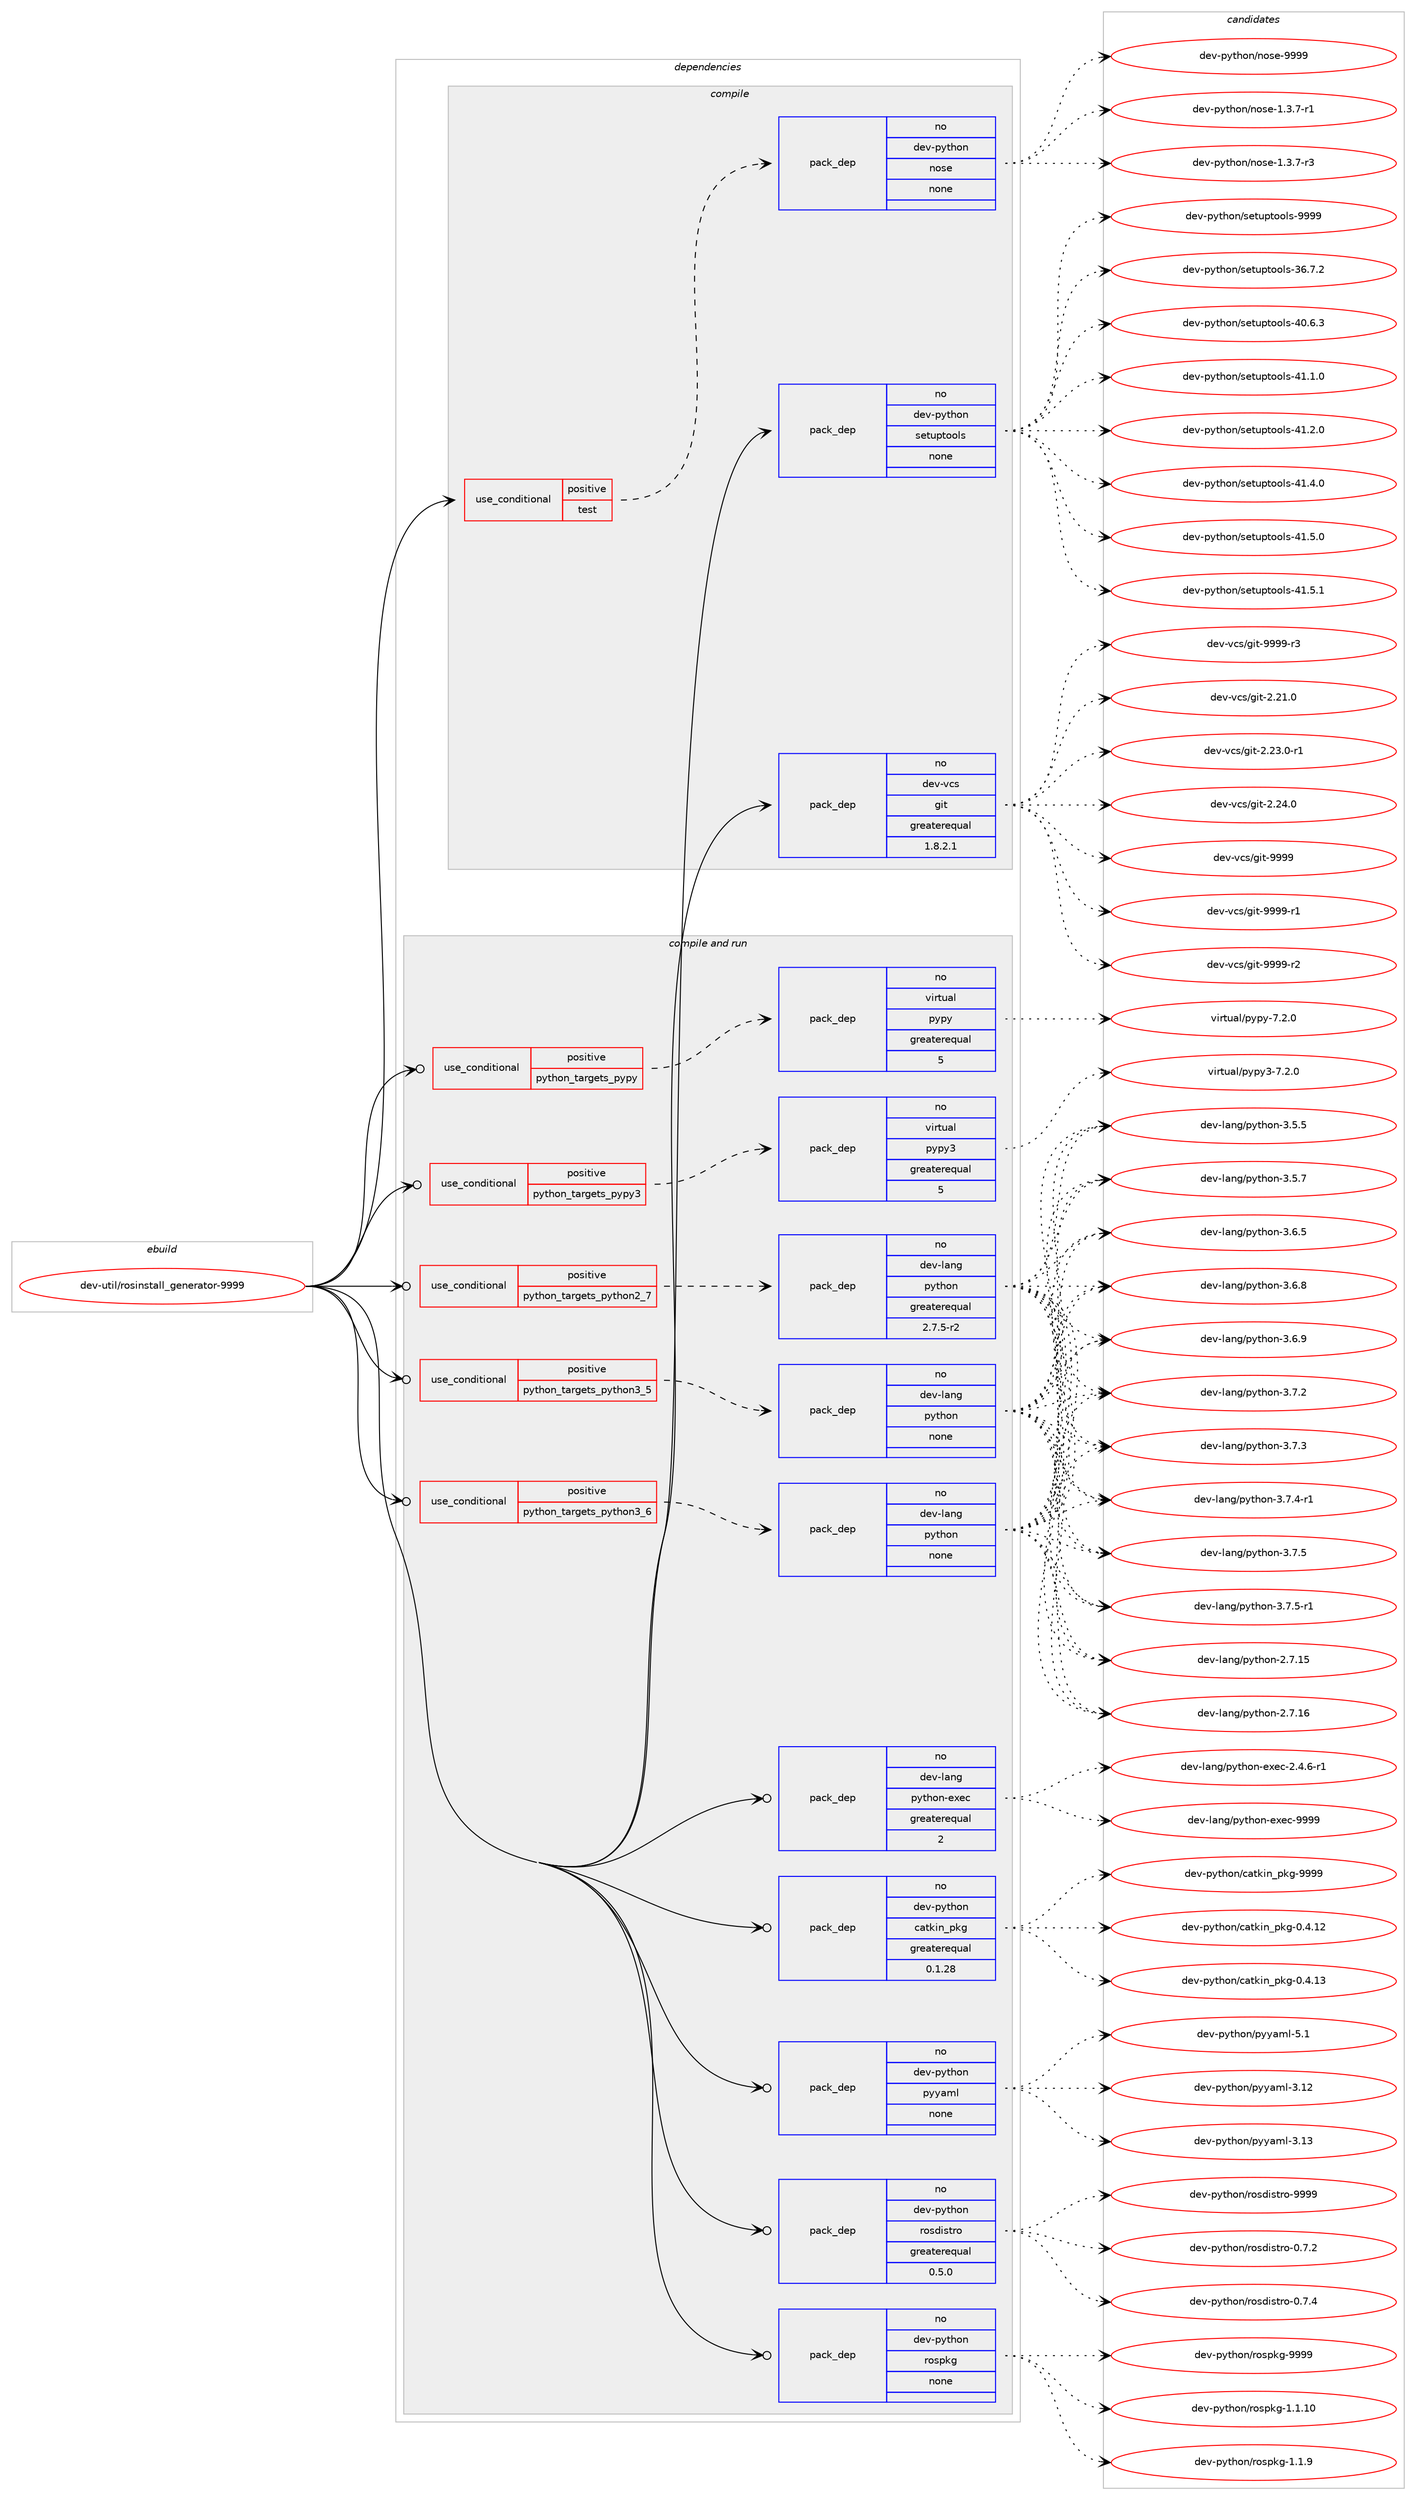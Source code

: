 digraph prolog {

# *************
# Graph options
# *************

newrank=true;
concentrate=true;
compound=true;
graph [rankdir=LR,fontname=Helvetica,fontsize=10,ranksep=1.5];#, ranksep=2.5, nodesep=0.2];
edge  [arrowhead=vee];
node  [fontname=Helvetica,fontsize=10];

# **********
# The ebuild
# **********

subgraph cluster_leftcol {
color=gray;
rank=same;
label=<<i>ebuild</i>>;
id [label="dev-util/rosinstall_generator-9999", color=red, width=4, href="../dev-util/rosinstall_generator-9999.svg"];
}

# ****************
# The dependencies
# ****************

subgraph cluster_midcol {
color=gray;
label=<<i>dependencies</i>>;
subgraph cluster_compile {
fillcolor="#eeeeee";
style=filled;
label=<<i>compile</i>>;
subgraph cond183264 {
dependency731945 [label=<<TABLE BORDER="0" CELLBORDER="1" CELLSPACING="0" CELLPADDING="4"><TR><TD ROWSPAN="3" CELLPADDING="10">use_conditional</TD></TR><TR><TD>positive</TD></TR><TR><TD>test</TD></TR></TABLE>>, shape=none, color=red];
subgraph pack536493 {
dependency731946 [label=<<TABLE BORDER="0" CELLBORDER="1" CELLSPACING="0" CELLPADDING="4" WIDTH="220"><TR><TD ROWSPAN="6" CELLPADDING="30">pack_dep</TD></TR><TR><TD WIDTH="110">no</TD></TR><TR><TD>dev-python</TD></TR><TR><TD>nose</TD></TR><TR><TD>none</TD></TR><TR><TD></TD></TR></TABLE>>, shape=none, color=blue];
}
dependency731945:e -> dependency731946:w [weight=20,style="dashed",arrowhead="vee"];
}
id:e -> dependency731945:w [weight=20,style="solid",arrowhead="vee"];
subgraph pack536494 {
dependency731947 [label=<<TABLE BORDER="0" CELLBORDER="1" CELLSPACING="0" CELLPADDING="4" WIDTH="220"><TR><TD ROWSPAN="6" CELLPADDING="30">pack_dep</TD></TR><TR><TD WIDTH="110">no</TD></TR><TR><TD>dev-python</TD></TR><TR><TD>setuptools</TD></TR><TR><TD>none</TD></TR><TR><TD></TD></TR></TABLE>>, shape=none, color=blue];
}
id:e -> dependency731947:w [weight=20,style="solid",arrowhead="vee"];
subgraph pack536495 {
dependency731948 [label=<<TABLE BORDER="0" CELLBORDER="1" CELLSPACING="0" CELLPADDING="4" WIDTH="220"><TR><TD ROWSPAN="6" CELLPADDING="30">pack_dep</TD></TR><TR><TD WIDTH="110">no</TD></TR><TR><TD>dev-vcs</TD></TR><TR><TD>git</TD></TR><TR><TD>greaterequal</TD></TR><TR><TD>1.8.2.1</TD></TR></TABLE>>, shape=none, color=blue];
}
id:e -> dependency731948:w [weight=20,style="solid",arrowhead="vee"];
}
subgraph cluster_compileandrun {
fillcolor="#eeeeee";
style=filled;
label=<<i>compile and run</i>>;
subgraph cond183265 {
dependency731949 [label=<<TABLE BORDER="0" CELLBORDER="1" CELLSPACING="0" CELLPADDING="4"><TR><TD ROWSPAN="3" CELLPADDING="10">use_conditional</TD></TR><TR><TD>positive</TD></TR><TR><TD>python_targets_pypy</TD></TR></TABLE>>, shape=none, color=red];
subgraph pack536496 {
dependency731950 [label=<<TABLE BORDER="0" CELLBORDER="1" CELLSPACING="0" CELLPADDING="4" WIDTH="220"><TR><TD ROWSPAN="6" CELLPADDING="30">pack_dep</TD></TR><TR><TD WIDTH="110">no</TD></TR><TR><TD>virtual</TD></TR><TR><TD>pypy</TD></TR><TR><TD>greaterequal</TD></TR><TR><TD>5</TD></TR></TABLE>>, shape=none, color=blue];
}
dependency731949:e -> dependency731950:w [weight=20,style="dashed",arrowhead="vee"];
}
id:e -> dependency731949:w [weight=20,style="solid",arrowhead="odotvee"];
subgraph cond183266 {
dependency731951 [label=<<TABLE BORDER="0" CELLBORDER="1" CELLSPACING="0" CELLPADDING="4"><TR><TD ROWSPAN="3" CELLPADDING="10">use_conditional</TD></TR><TR><TD>positive</TD></TR><TR><TD>python_targets_pypy3</TD></TR></TABLE>>, shape=none, color=red];
subgraph pack536497 {
dependency731952 [label=<<TABLE BORDER="0" CELLBORDER="1" CELLSPACING="0" CELLPADDING="4" WIDTH="220"><TR><TD ROWSPAN="6" CELLPADDING="30">pack_dep</TD></TR><TR><TD WIDTH="110">no</TD></TR><TR><TD>virtual</TD></TR><TR><TD>pypy3</TD></TR><TR><TD>greaterequal</TD></TR><TR><TD>5</TD></TR></TABLE>>, shape=none, color=blue];
}
dependency731951:e -> dependency731952:w [weight=20,style="dashed",arrowhead="vee"];
}
id:e -> dependency731951:w [weight=20,style="solid",arrowhead="odotvee"];
subgraph cond183267 {
dependency731953 [label=<<TABLE BORDER="0" CELLBORDER="1" CELLSPACING="0" CELLPADDING="4"><TR><TD ROWSPAN="3" CELLPADDING="10">use_conditional</TD></TR><TR><TD>positive</TD></TR><TR><TD>python_targets_python2_7</TD></TR></TABLE>>, shape=none, color=red];
subgraph pack536498 {
dependency731954 [label=<<TABLE BORDER="0" CELLBORDER="1" CELLSPACING="0" CELLPADDING="4" WIDTH="220"><TR><TD ROWSPAN="6" CELLPADDING="30">pack_dep</TD></TR><TR><TD WIDTH="110">no</TD></TR><TR><TD>dev-lang</TD></TR><TR><TD>python</TD></TR><TR><TD>greaterequal</TD></TR><TR><TD>2.7.5-r2</TD></TR></TABLE>>, shape=none, color=blue];
}
dependency731953:e -> dependency731954:w [weight=20,style="dashed",arrowhead="vee"];
}
id:e -> dependency731953:w [weight=20,style="solid",arrowhead="odotvee"];
subgraph cond183268 {
dependency731955 [label=<<TABLE BORDER="0" CELLBORDER="1" CELLSPACING="0" CELLPADDING="4"><TR><TD ROWSPAN="3" CELLPADDING="10">use_conditional</TD></TR><TR><TD>positive</TD></TR><TR><TD>python_targets_python3_5</TD></TR></TABLE>>, shape=none, color=red];
subgraph pack536499 {
dependency731956 [label=<<TABLE BORDER="0" CELLBORDER="1" CELLSPACING="0" CELLPADDING="4" WIDTH="220"><TR><TD ROWSPAN="6" CELLPADDING="30">pack_dep</TD></TR><TR><TD WIDTH="110">no</TD></TR><TR><TD>dev-lang</TD></TR><TR><TD>python</TD></TR><TR><TD>none</TD></TR><TR><TD></TD></TR></TABLE>>, shape=none, color=blue];
}
dependency731955:e -> dependency731956:w [weight=20,style="dashed",arrowhead="vee"];
}
id:e -> dependency731955:w [weight=20,style="solid",arrowhead="odotvee"];
subgraph cond183269 {
dependency731957 [label=<<TABLE BORDER="0" CELLBORDER="1" CELLSPACING="0" CELLPADDING="4"><TR><TD ROWSPAN="3" CELLPADDING="10">use_conditional</TD></TR><TR><TD>positive</TD></TR><TR><TD>python_targets_python3_6</TD></TR></TABLE>>, shape=none, color=red];
subgraph pack536500 {
dependency731958 [label=<<TABLE BORDER="0" CELLBORDER="1" CELLSPACING="0" CELLPADDING="4" WIDTH="220"><TR><TD ROWSPAN="6" CELLPADDING="30">pack_dep</TD></TR><TR><TD WIDTH="110">no</TD></TR><TR><TD>dev-lang</TD></TR><TR><TD>python</TD></TR><TR><TD>none</TD></TR><TR><TD></TD></TR></TABLE>>, shape=none, color=blue];
}
dependency731957:e -> dependency731958:w [weight=20,style="dashed",arrowhead="vee"];
}
id:e -> dependency731957:w [weight=20,style="solid",arrowhead="odotvee"];
subgraph pack536501 {
dependency731959 [label=<<TABLE BORDER="0" CELLBORDER="1" CELLSPACING="0" CELLPADDING="4" WIDTH="220"><TR><TD ROWSPAN="6" CELLPADDING="30">pack_dep</TD></TR><TR><TD WIDTH="110">no</TD></TR><TR><TD>dev-lang</TD></TR><TR><TD>python-exec</TD></TR><TR><TD>greaterequal</TD></TR><TR><TD>2</TD></TR></TABLE>>, shape=none, color=blue];
}
id:e -> dependency731959:w [weight=20,style="solid",arrowhead="odotvee"];
subgraph pack536502 {
dependency731960 [label=<<TABLE BORDER="0" CELLBORDER="1" CELLSPACING="0" CELLPADDING="4" WIDTH="220"><TR><TD ROWSPAN="6" CELLPADDING="30">pack_dep</TD></TR><TR><TD WIDTH="110">no</TD></TR><TR><TD>dev-python</TD></TR><TR><TD>catkin_pkg</TD></TR><TR><TD>greaterequal</TD></TR><TR><TD>0.1.28</TD></TR></TABLE>>, shape=none, color=blue];
}
id:e -> dependency731960:w [weight=20,style="solid",arrowhead="odotvee"];
subgraph pack536503 {
dependency731961 [label=<<TABLE BORDER="0" CELLBORDER="1" CELLSPACING="0" CELLPADDING="4" WIDTH="220"><TR><TD ROWSPAN="6" CELLPADDING="30">pack_dep</TD></TR><TR><TD WIDTH="110">no</TD></TR><TR><TD>dev-python</TD></TR><TR><TD>pyyaml</TD></TR><TR><TD>none</TD></TR><TR><TD></TD></TR></TABLE>>, shape=none, color=blue];
}
id:e -> dependency731961:w [weight=20,style="solid",arrowhead="odotvee"];
subgraph pack536504 {
dependency731962 [label=<<TABLE BORDER="0" CELLBORDER="1" CELLSPACING="0" CELLPADDING="4" WIDTH="220"><TR><TD ROWSPAN="6" CELLPADDING="30">pack_dep</TD></TR><TR><TD WIDTH="110">no</TD></TR><TR><TD>dev-python</TD></TR><TR><TD>rosdistro</TD></TR><TR><TD>greaterequal</TD></TR><TR><TD>0.5.0</TD></TR></TABLE>>, shape=none, color=blue];
}
id:e -> dependency731962:w [weight=20,style="solid",arrowhead="odotvee"];
subgraph pack536505 {
dependency731963 [label=<<TABLE BORDER="0" CELLBORDER="1" CELLSPACING="0" CELLPADDING="4" WIDTH="220"><TR><TD ROWSPAN="6" CELLPADDING="30">pack_dep</TD></TR><TR><TD WIDTH="110">no</TD></TR><TR><TD>dev-python</TD></TR><TR><TD>rospkg</TD></TR><TR><TD>none</TD></TR><TR><TD></TD></TR></TABLE>>, shape=none, color=blue];
}
id:e -> dependency731963:w [weight=20,style="solid",arrowhead="odotvee"];
}
subgraph cluster_run {
fillcolor="#eeeeee";
style=filled;
label=<<i>run</i>>;
}
}

# **************
# The candidates
# **************

subgraph cluster_choices {
rank=same;
color=gray;
label=<<i>candidates</i>>;

subgraph choice536493 {
color=black;
nodesep=1;
choice10010111845112121116104111110471101111151014549465146554511449 [label="dev-python/nose-1.3.7-r1", color=red, width=4,href="../dev-python/nose-1.3.7-r1.svg"];
choice10010111845112121116104111110471101111151014549465146554511451 [label="dev-python/nose-1.3.7-r3", color=red, width=4,href="../dev-python/nose-1.3.7-r3.svg"];
choice10010111845112121116104111110471101111151014557575757 [label="dev-python/nose-9999", color=red, width=4,href="../dev-python/nose-9999.svg"];
dependency731946:e -> choice10010111845112121116104111110471101111151014549465146554511449:w [style=dotted,weight="100"];
dependency731946:e -> choice10010111845112121116104111110471101111151014549465146554511451:w [style=dotted,weight="100"];
dependency731946:e -> choice10010111845112121116104111110471101111151014557575757:w [style=dotted,weight="100"];
}
subgraph choice536494 {
color=black;
nodesep=1;
choice100101118451121211161041111104711510111611711211611111110811545515446554650 [label="dev-python/setuptools-36.7.2", color=red, width=4,href="../dev-python/setuptools-36.7.2.svg"];
choice100101118451121211161041111104711510111611711211611111110811545524846544651 [label="dev-python/setuptools-40.6.3", color=red, width=4,href="../dev-python/setuptools-40.6.3.svg"];
choice100101118451121211161041111104711510111611711211611111110811545524946494648 [label="dev-python/setuptools-41.1.0", color=red, width=4,href="../dev-python/setuptools-41.1.0.svg"];
choice100101118451121211161041111104711510111611711211611111110811545524946504648 [label="dev-python/setuptools-41.2.0", color=red, width=4,href="../dev-python/setuptools-41.2.0.svg"];
choice100101118451121211161041111104711510111611711211611111110811545524946524648 [label="dev-python/setuptools-41.4.0", color=red, width=4,href="../dev-python/setuptools-41.4.0.svg"];
choice100101118451121211161041111104711510111611711211611111110811545524946534648 [label="dev-python/setuptools-41.5.0", color=red, width=4,href="../dev-python/setuptools-41.5.0.svg"];
choice100101118451121211161041111104711510111611711211611111110811545524946534649 [label="dev-python/setuptools-41.5.1", color=red, width=4,href="../dev-python/setuptools-41.5.1.svg"];
choice10010111845112121116104111110471151011161171121161111111081154557575757 [label="dev-python/setuptools-9999", color=red, width=4,href="../dev-python/setuptools-9999.svg"];
dependency731947:e -> choice100101118451121211161041111104711510111611711211611111110811545515446554650:w [style=dotted,weight="100"];
dependency731947:e -> choice100101118451121211161041111104711510111611711211611111110811545524846544651:w [style=dotted,weight="100"];
dependency731947:e -> choice100101118451121211161041111104711510111611711211611111110811545524946494648:w [style=dotted,weight="100"];
dependency731947:e -> choice100101118451121211161041111104711510111611711211611111110811545524946504648:w [style=dotted,weight="100"];
dependency731947:e -> choice100101118451121211161041111104711510111611711211611111110811545524946524648:w [style=dotted,weight="100"];
dependency731947:e -> choice100101118451121211161041111104711510111611711211611111110811545524946534648:w [style=dotted,weight="100"];
dependency731947:e -> choice100101118451121211161041111104711510111611711211611111110811545524946534649:w [style=dotted,weight="100"];
dependency731947:e -> choice10010111845112121116104111110471151011161171121161111111081154557575757:w [style=dotted,weight="100"];
}
subgraph choice536495 {
color=black;
nodesep=1;
choice10010111845118991154710310511645504650494648 [label="dev-vcs/git-2.21.0", color=red, width=4,href="../dev-vcs/git-2.21.0.svg"];
choice100101118451189911547103105116455046505146484511449 [label="dev-vcs/git-2.23.0-r1", color=red, width=4,href="../dev-vcs/git-2.23.0-r1.svg"];
choice10010111845118991154710310511645504650524648 [label="dev-vcs/git-2.24.0", color=red, width=4,href="../dev-vcs/git-2.24.0.svg"];
choice1001011184511899115471031051164557575757 [label="dev-vcs/git-9999", color=red, width=4,href="../dev-vcs/git-9999.svg"];
choice10010111845118991154710310511645575757574511449 [label="dev-vcs/git-9999-r1", color=red, width=4,href="../dev-vcs/git-9999-r1.svg"];
choice10010111845118991154710310511645575757574511450 [label="dev-vcs/git-9999-r2", color=red, width=4,href="../dev-vcs/git-9999-r2.svg"];
choice10010111845118991154710310511645575757574511451 [label="dev-vcs/git-9999-r3", color=red, width=4,href="../dev-vcs/git-9999-r3.svg"];
dependency731948:e -> choice10010111845118991154710310511645504650494648:w [style=dotted,weight="100"];
dependency731948:e -> choice100101118451189911547103105116455046505146484511449:w [style=dotted,weight="100"];
dependency731948:e -> choice10010111845118991154710310511645504650524648:w [style=dotted,weight="100"];
dependency731948:e -> choice1001011184511899115471031051164557575757:w [style=dotted,weight="100"];
dependency731948:e -> choice10010111845118991154710310511645575757574511449:w [style=dotted,weight="100"];
dependency731948:e -> choice10010111845118991154710310511645575757574511450:w [style=dotted,weight="100"];
dependency731948:e -> choice10010111845118991154710310511645575757574511451:w [style=dotted,weight="100"];
}
subgraph choice536496 {
color=black;
nodesep=1;
choice1181051141161179710847112121112121455546504648 [label="virtual/pypy-7.2.0", color=red, width=4,href="../virtual/pypy-7.2.0.svg"];
dependency731950:e -> choice1181051141161179710847112121112121455546504648:w [style=dotted,weight="100"];
}
subgraph choice536497 {
color=black;
nodesep=1;
choice118105114116117971084711212111212151455546504648 [label="virtual/pypy3-7.2.0", color=red, width=4,href="../virtual/pypy3-7.2.0.svg"];
dependency731952:e -> choice118105114116117971084711212111212151455546504648:w [style=dotted,weight="100"];
}
subgraph choice536498 {
color=black;
nodesep=1;
choice10010111845108971101034711212111610411111045504655464953 [label="dev-lang/python-2.7.15", color=red, width=4,href="../dev-lang/python-2.7.15.svg"];
choice10010111845108971101034711212111610411111045504655464954 [label="dev-lang/python-2.7.16", color=red, width=4,href="../dev-lang/python-2.7.16.svg"];
choice100101118451089711010347112121116104111110455146534653 [label="dev-lang/python-3.5.5", color=red, width=4,href="../dev-lang/python-3.5.5.svg"];
choice100101118451089711010347112121116104111110455146534655 [label="dev-lang/python-3.5.7", color=red, width=4,href="../dev-lang/python-3.5.7.svg"];
choice100101118451089711010347112121116104111110455146544653 [label="dev-lang/python-3.6.5", color=red, width=4,href="../dev-lang/python-3.6.5.svg"];
choice100101118451089711010347112121116104111110455146544656 [label="dev-lang/python-3.6.8", color=red, width=4,href="../dev-lang/python-3.6.8.svg"];
choice100101118451089711010347112121116104111110455146544657 [label="dev-lang/python-3.6.9", color=red, width=4,href="../dev-lang/python-3.6.9.svg"];
choice100101118451089711010347112121116104111110455146554650 [label="dev-lang/python-3.7.2", color=red, width=4,href="../dev-lang/python-3.7.2.svg"];
choice100101118451089711010347112121116104111110455146554651 [label="dev-lang/python-3.7.3", color=red, width=4,href="../dev-lang/python-3.7.3.svg"];
choice1001011184510897110103471121211161041111104551465546524511449 [label="dev-lang/python-3.7.4-r1", color=red, width=4,href="../dev-lang/python-3.7.4-r1.svg"];
choice100101118451089711010347112121116104111110455146554653 [label="dev-lang/python-3.7.5", color=red, width=4,href="../dev-lang/python-3.7.5.svg"];
choice1001011184510897110103471121211161041111104551465546534511449 [label="dev-lang/python-3.7.5-r1", color=red, width=4,href="../dev-lang/python-3.7.5-r1.svg"];
dependency731954:e -> choice10010111845108971101034711212111610411111045504655464953:w [style=dotted,weight="100"];
dependency731954:e -> choice10010111845108971101034711212111610411111045504655464954:w [style=dotted,weight="100"];
dependency731954:e -> choice100101118451089711010347112121116104111110455146534653:w [style=dotted,weight="100"];
dependency731954:e -> choice100101118451089711010347112121116104111110455146534655:w [style=dotted,weight="100"];
dependency731954:e -> choice100101118451089711010347112121116104111110455146544653:w [style=dotted,weight="100"];
dependency731954:e -> choice100101118451089711010347112121116104111110455146544656:w [style=dotted,weight="100"];
dependency731954:e -> choice100101118451089711010347112121116104111110455146544657:w [style=dotted,weight="100"];
dependency731954:e -> choice100101118451089711010347112121116104111110455146554650:w [style=dotted,weight="100"];
dependency731954:e -> choice100101118451089711010347112121116104111110455146554651:w [style=dotted,weight="100"];
dependency731954:e -> choice1001011184510897110103471121211161041111104551465546524511449:w [style=dotted,weight="100"];
dependency731954:e -> choice100101118451089711010347112121116104111110455146554653:w [style=dotted,weight="100"];
dependency731954:e -> choice1001011184510897110103471121211161041111104551465546534511449:w [style=dotted,weight="100"];
}
subgraph choice536499 {
color=black;
nodesep=1;
choice10010111845108971101034711212111610411111045504655464953 [label="dev-lang/python-2.7.15", color=red, width=4,href="../dev-lang/python-2.7.15.svg"];
choice10010111845108971101034711212111610411111045504655464954 [label="dev-lang/python-2.7.16", color=red, width=4,href="../dev-lang/python-2.7.16.svg"];
choice100101118451089711010347112121116104111110455146534653 [label="dev-lang/python-3.5.5", color=red, width=4,href="../dev-lang/python-3.5.5.svg"];
choice100101118451089711010347112121116104111110455146534655 [label="dev-lang/python-3.5.7", color=red, width=4,href="../dev-lang/python-3.5.7.svg"];
choice100101118451089711010347112121116104111110455146544653 [label="dev-lang/python-3.6.5", color=red, width=4,href="../dev-lang/python-3.6.5.svg"];
choice100101118451089711010347112121116104111110455146544656 [label="dev-lang/python-3.6.8", color=red, width=4,href="../dev-lang/python-3.6.8.svg"];
choice100101118451089711010347112121116104111110455146544657 [label="dev-lang/python-3.6.9", color=red, width=4,href="../dev-lang/python-3.6.9.svg"];
choice100101118451089711010347112121116104111110455146554650 [label="dev-lang/python-3.7.2", color=red, width=4,href="../dev-lang/python-3.7.2.svg"];
choice100101118451089711010347112121116104111110455146554651 [label="dev-lang/python-3.7.3", color=red, width=4,href="../dev-lang/python-3.7.3.svg"];
choice1001011184510897110103471121211161041111104551465546524511449 [label="dev-lang/python-3.7.4-r1", color=red, width=4,href="../dev-lang/python-3.7.4-r1.svg"];
choice100101118451089711010347112121116104111110455146554653 [label="dev-lang/python-3.7.5", color=red, width=4,href="../dev-lang/python-3.7.5.svg"];
choice1001011184510897110103471121211161041111104551465546534511449 [label="dev-lang/python-3.7.5-r1", color=red, width=4,href="../dev-lang/python-3.7.5-r1.svg"];
dependency731956:e -> choice10010111845108971101034711212111610411111045504655464953:w [style=dotted,weight="100"];
dependency731956:e -> choice10010111845108971101034711212111610411111045504655464954:w [style=dotted,weight="100"];
dependency731956:e -> choice100101118451089711010347112121116104111110455146534653:w [style=dotted,weight="100"];
dependency731956:e -> choice100101118451089711010347112121116104111110455146534655:w [style=dotted,weight="100"];
dependency731956:e -> choice100101118451089711010347112121116104111110455146544653:w [style=dotted,weight="100"];
dependency731956:e -> choice100101118451089711010347112121116104111110455146544656:w [style=dotted,weight="100"];
dependency731956:e -> choice100101118451089711010347112121116104111110455146544657:w [style=dotted,weight="100"];
dependency731956:e -> choice100101118451089711010347112121116104111110455146554650:w [style=dotted,weight="100"];
dependency731956:e -> choice100101118451089711010347112121116104111110455146554651:w [style=dotted,weight="100"];
dependency731956:e -> choice1001011184510897110103471121211161041111104551465546524511449:w [style=dotted,weight="100"];
dependency731956:e -> choice100101118451089711010347112121116104111110455146554653:w [style=dotted,weight="100"];
dependency731956:e -> choice1001011184510897110103471121211161041111104551465546534511449:w [style=dotted,weight="100"];
}
subgraph choice536500 {
color=black;
nodesep=1;
choice10010111845108971101034711212111610411111045504655464953 [label="dev-lang/python-2.7.15", color=red, width=4,href="../dev-lang/python-2.7.15.svg"];
choice10010111845108971101034711212111610411111045504655464954 [label="dev-lang/python-2.7.16", color=red, width=4,href="../dev-lang/python-2.7.16.svg"];
choice100101118451089711010347112121116104111110455146534653 [label="dev-lang/python-3.5.5", color=red, width=4,href="../dev-lang/python-3.5.5.svg"];
choice100101118451089711010347112121116104111110455146534655 [label="dev-lang/python-3.5.7", color=red, width=4,href="../dev-lang/python-3.5.7.svg"];
choice100101118451089711010347112121116104111110455146544653 [label="dev-lang/python-3.6.5", color=red, width=4,href="../dev-lang/python-3.6.5.svg"];
choice100101118451089711010347112121116104111110455146544656 [label="dev-lang/python-3.6.8", color=red, width=4,href="../dev-lang/python-3.6.8.svg"];
choice100101118451089711010347112121116104111110455146544657 [label="dev-lang/python-3.6.9", color=red, width=4,href="../dev-lang/python-3.6.9.svg"];
choice100101118451089711010347112121116104111110455146554650 [label="dev-lang/python-3.7.2", color=red, width=4,href="../dev-lang/python-3.7.2.svg"];
choice100101118451089711010347112121116104111110455146554651 [label="dev-lang/python-3.7.3", color=red, width=4,href="../dev-lang/python-3.7.3.svg"];
choice1001011184510897110103471121211161041111104551465546524511449 [label="dev-lang/python-3.7.4-r1", color=red, width=4,href="../dev-lang/python-3.7.4-r1.svg"];
choice100101118451089711010347112121116104111110455146554653 [label="dev-lang/python-3.7.5", color=red, width=4,href="../dev-lang/python-3.7.5.svg"];
choice1001011184510897110103471121211161041111104551465546534511449 [label="dev-lang/python-3.7.5-r1", color=red, width=4,href="../dev-lang/python-3.7.5-r1.svg"];
dependency731958:e -> choice10010111845108971101034711212111610411111045504655464953:w [style=dotted,weight="100"];
dependency731958:e -> choice10010111845108971101034711212111610411111045504655464954:w [style=dotted,weight="100"];
dependency731958:e -> choice100101118451089711010347112121116104111110455146534653:w [style=dotted,weight="100"];
dependency731958:e -> choice100101118451089711010347112121116104111110455146534655:w [style=dotted,weight="100"];
dependency731958:e -> choice100101118451089711010347112121116104111110455146544653:w [style=dotted,weight="100"];
dependency731958:e -> choice100101118451089711010347112121116104111110455146544656:w [style=dotted,weight="100"];
dependency731958:e -> choice100101118451089711010347112121116104111110455146544657:w [style=dotted,weight="100"];
dependency731958:e -> choice100101118451089711010347112121116104111110455146554650:w [style=dotted,weight="100"];
dependency731958:e -> choice100101118451089711010347112121116104111110455146554651:w [style=dotted,weight="100"];
dependency731958:e -> choice1001011184510897110103471121211161041111104551465546524511449:w [style=dotted,weight="100"];
dependency731958:e -> choice100101118451089711010347112121116104111110455146554653:w [style=dotted,weight="100"];
dependency731958:e -> choice1001011184510897110103471121211161041111104551465546534511449:w [style=dotted,weight="100"];
}
subgraph choice536501 {
color=black;
nodesep=1;
choice10010111845108971101034711212111610411111045101120101994550465246544511449 [label="dev-lang/python-exec-2.4.6-r1", color=red, width=4,href="../dev-lang/python-exec-2.4.6-r1.svg"];
choice10010111845108971101034711212111610411111045101120101994557575757 [label="dev-lang/python-exec-9999", color=red, width=4,href="../dev-lang/python-exec-9999.svg"];
dependency731959:e -> choice10010111845108971101034711212111610411111045101120101994550465246544511449:w [style=dotted,weight="100"];
dependency731959:e -> choice10010111845108971101034711212111610411111045101120101994557575757:w [style=dotted,weight="100"];
}
subgraph choice536502 {
color=black;
nodesep=1;
choice100101118451121211161041111104799971161071051109511210710345484652464950 [label="dev-python/catkin_pkg-0.4.12", color=red, width=4,href="../dev-python/catkin_pkg-0.4.12.svg"];
choice100101118451121211161041111104799971161071051109511210710345484652464951 [label="dev-python/catkin_pkg-0.4.13", color=red, width=4,href="../dev-python/catkin_pkg-0.4.13.svg"];
choice10010111845112121116104111110479997116107105110951121071034557575757 [label="dev-python/catkin_pkg-9999", color=red, width=4,href="../dev-python/catkin_pkg-9999.svg"];
dependency731960:e -> choice100101118451121211161041111104799971161071051109511210710345484652464950:w [style=dotted,weight="100"];
dependency731960:e -> choice100101118451121211161041111104799971161071051109511210710345484652464951:w [style=dotted,weight="100"];
dependency731960:e -> choice10010111845112121116104111110479997116107105110951121071034557575757:w [style=dotted,weight="100"];
}
subgraph choice536503 {
color=black;
nodesep=1;
choice1001011184511212111610411111047112121121971091084551464950 [label="dev-python/pyyaml-3.12", color=red, width=4,href="../dev-python/pyyaml-3.12.svg"];
choice1001011184511212111610411111047112121121971091084551464951 [label="dev-python/pyyaml-3.13", color=red, width=4,href="../dev-python/pyyaml-3.13.svg"];
choice10010111845112121116104111110471121211219710910845534649 [label="dev-python/pyyaml-5.1", color=red, width=4,href="../dev-python/pyyaml-5.1.svg"];
dependency731961:e -> choice1001011184511212111610411111047112121121971091084551464950:w [style=dotted,weight="100"];
dependency731961:e -> choice1001011184511212111610411111047112121121971091084551464951:w [style=dotted,weight="100"];
dependency731961:e -> choice10010111845112121116104111110471121211219710910845534649:w [style=dotted,weight="100"];
}
subgraph choice536504 {
color=black;
nodesep=1;
choice1001011184511212111610411111047114111115100105115116114111454846554650 [label="dev-python/rosdistro-0.7.2", color=red, width=4,href="../dev-python/rosdistro-0.7.2.svg"];
choice1001011184511212111610411111047114111115100105115116114111454846554652 [label="dev-python/rosdistro-0.7.4", color=red, width=4,href="../dev-python/rosdistro-0.7.4.svg"];
choice10010111845112121116104111110471141111151001051151161141114557575757 [label="dev-python/rosdistro-9999", color=red, width=4,href="../dev-python/rosdistro-9999.svg"];
dependency731962:e -> choice1001011184511212111610411111047114111115100105115116114111454846554650:w [style=dotted,weight="100"];
dependency731962:e -> choice1001011184511212111610411111047114111115100105115116114111454846554652:w [style=dotted,weight="100"];
dependency731962:e -> choice10010111845112121116104111110471141111151001051151161141114557575757:w [style=dotted,weight="100"];
}
subgraph choice536505 {
color=black;
nodesep=1;
choice100101118451121211161041111104711411111511210710345494649464948 [label="dev-python/rospkg-1.1.10", color=red, width=4,href="../dev-python/rospkg-1.1.10.svg"];
choice1001011184511212111610411111047114111115112107103454946494657 [label="dev-python/rospkg-1.1.9", color=red, width=4,href="../dev-python/rospkg-1.1.9.svg"];
choice10010111845112121116104111110471141111151121071034557575757 [label="dev-python/rospkg-9999", color=red, width=4,href="../dev-python/rospkg-9999.svg"];
dependency731963:e -> choice100101118451121211161041111104711411111511210710345494649464948:w [style=dotted,weight="100"];
dependency731963:e -> choice1001011184511212111610411111047114111115112107103454946494657:w [style=dotted,weight="100"];
dependency731963:e -> choice10010111845112121116104111110471141111151121071034557575757:w [style=dotted,weight="100"];
}
}

}
